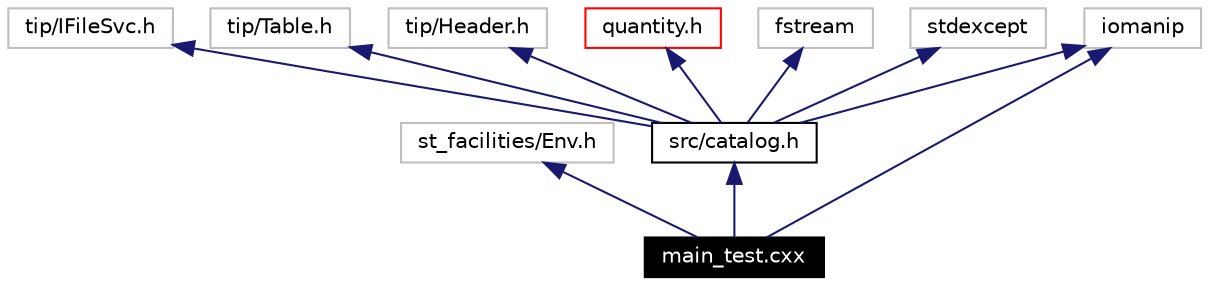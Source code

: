 digraph inheritance
{
  Node74 [shape="box",label="main_test.cxx",fontsize=10,height=0.2,width=0.4,fontname="Helvetica",color="black",style="filled" fontcolor="white"];
  Node75 -> Node74 [dir=back,color="midnightblue",fontsize=10,style="solid",fontname="Helvetica"];
  Node75 [shape="box",label="st_facilities/Env.h",fontsize=10,height=0.2,width=0.4,fontname="Helvetica",color="grey75"];
  Node76 -> Node74 [dir=back,color="midnightblue",fontsize=10,style="solid",fontname="Helvetica"];
  Node76 [shape="box",label="src/catalog.h",fontsize=10,height=0.2,width=0.4,fontname="Helvetica",color="black",URL="$catalog_8h.html"];
  Node77 -> Node76 [dir=back,color="midnightblue",fontsize=10,style="solid",fontname="Helvetica"];
  Node77 [shape="box",label="tip/IFileSvc.h",fontsize=10,height=0.2,width=0.4,fontname="Helvetica",color="grey75"];
  Node78 -> Node76 [dir=back,color="midnightblue",fontsize=10,style="solid",fontname="Helvetica"];
  Node78 [shape="box",label="tip/Table.h",fontsize=10,height=0.2,width=0.4,fontname="Helvetica",color="grey75"];
  Node79 -> Node76 [dir=back,color="midnightblue",fontsize=10,style="solid",fontname="Helvetica"];
  Node79 [shape="box",label="tip/Header.h",fontsize=10,height=0.2,width=0.4,fontname="Helvetica",color="grey75"];
  Node80 -> Node76 [dir=back,color="midnightblue",fontsize=10,style="solid",fontname="Helvetica"];
  Node80 [shape="box",label="quantity.h",fontsize=10,height=0.2,width=0.4,fontname="Helvetica",color="red",URL="$quantity_8h.html"];
  Node85 -> Node76 [dir=back,color="midnightblue",fontsize=10,style="solid",fontname="Helvetica"];
  Node85 [shape="box",label="fstream",fontsize=10,height=0.2,width=0.4,fontname="Helvetica",color="grey75"];
  Node86 -> Node76 [dir=back,color="midnightblue",fontsize=10,style="solid",fontname="Helvetica"];
  Node86 [shape="box",label="iomanip",fontsize=10,height=0.2,width=0.4,fontname="Helvetica",color="grey75"];
  Node87 -> Node76 [dir=back,color="midnightblue",fontsize=10,style="solid",fontname="Helvetica"];
  Node87 [shape="box",label="stdexcept",fontsize=10,height=0.2,width=0.4,fontname="Helvetica",color="grey75"];
  Node86 -> Node74 [dir=back,color="midnightblue",fontsize=10,style="solid",fontname="Helvetica"];
}
